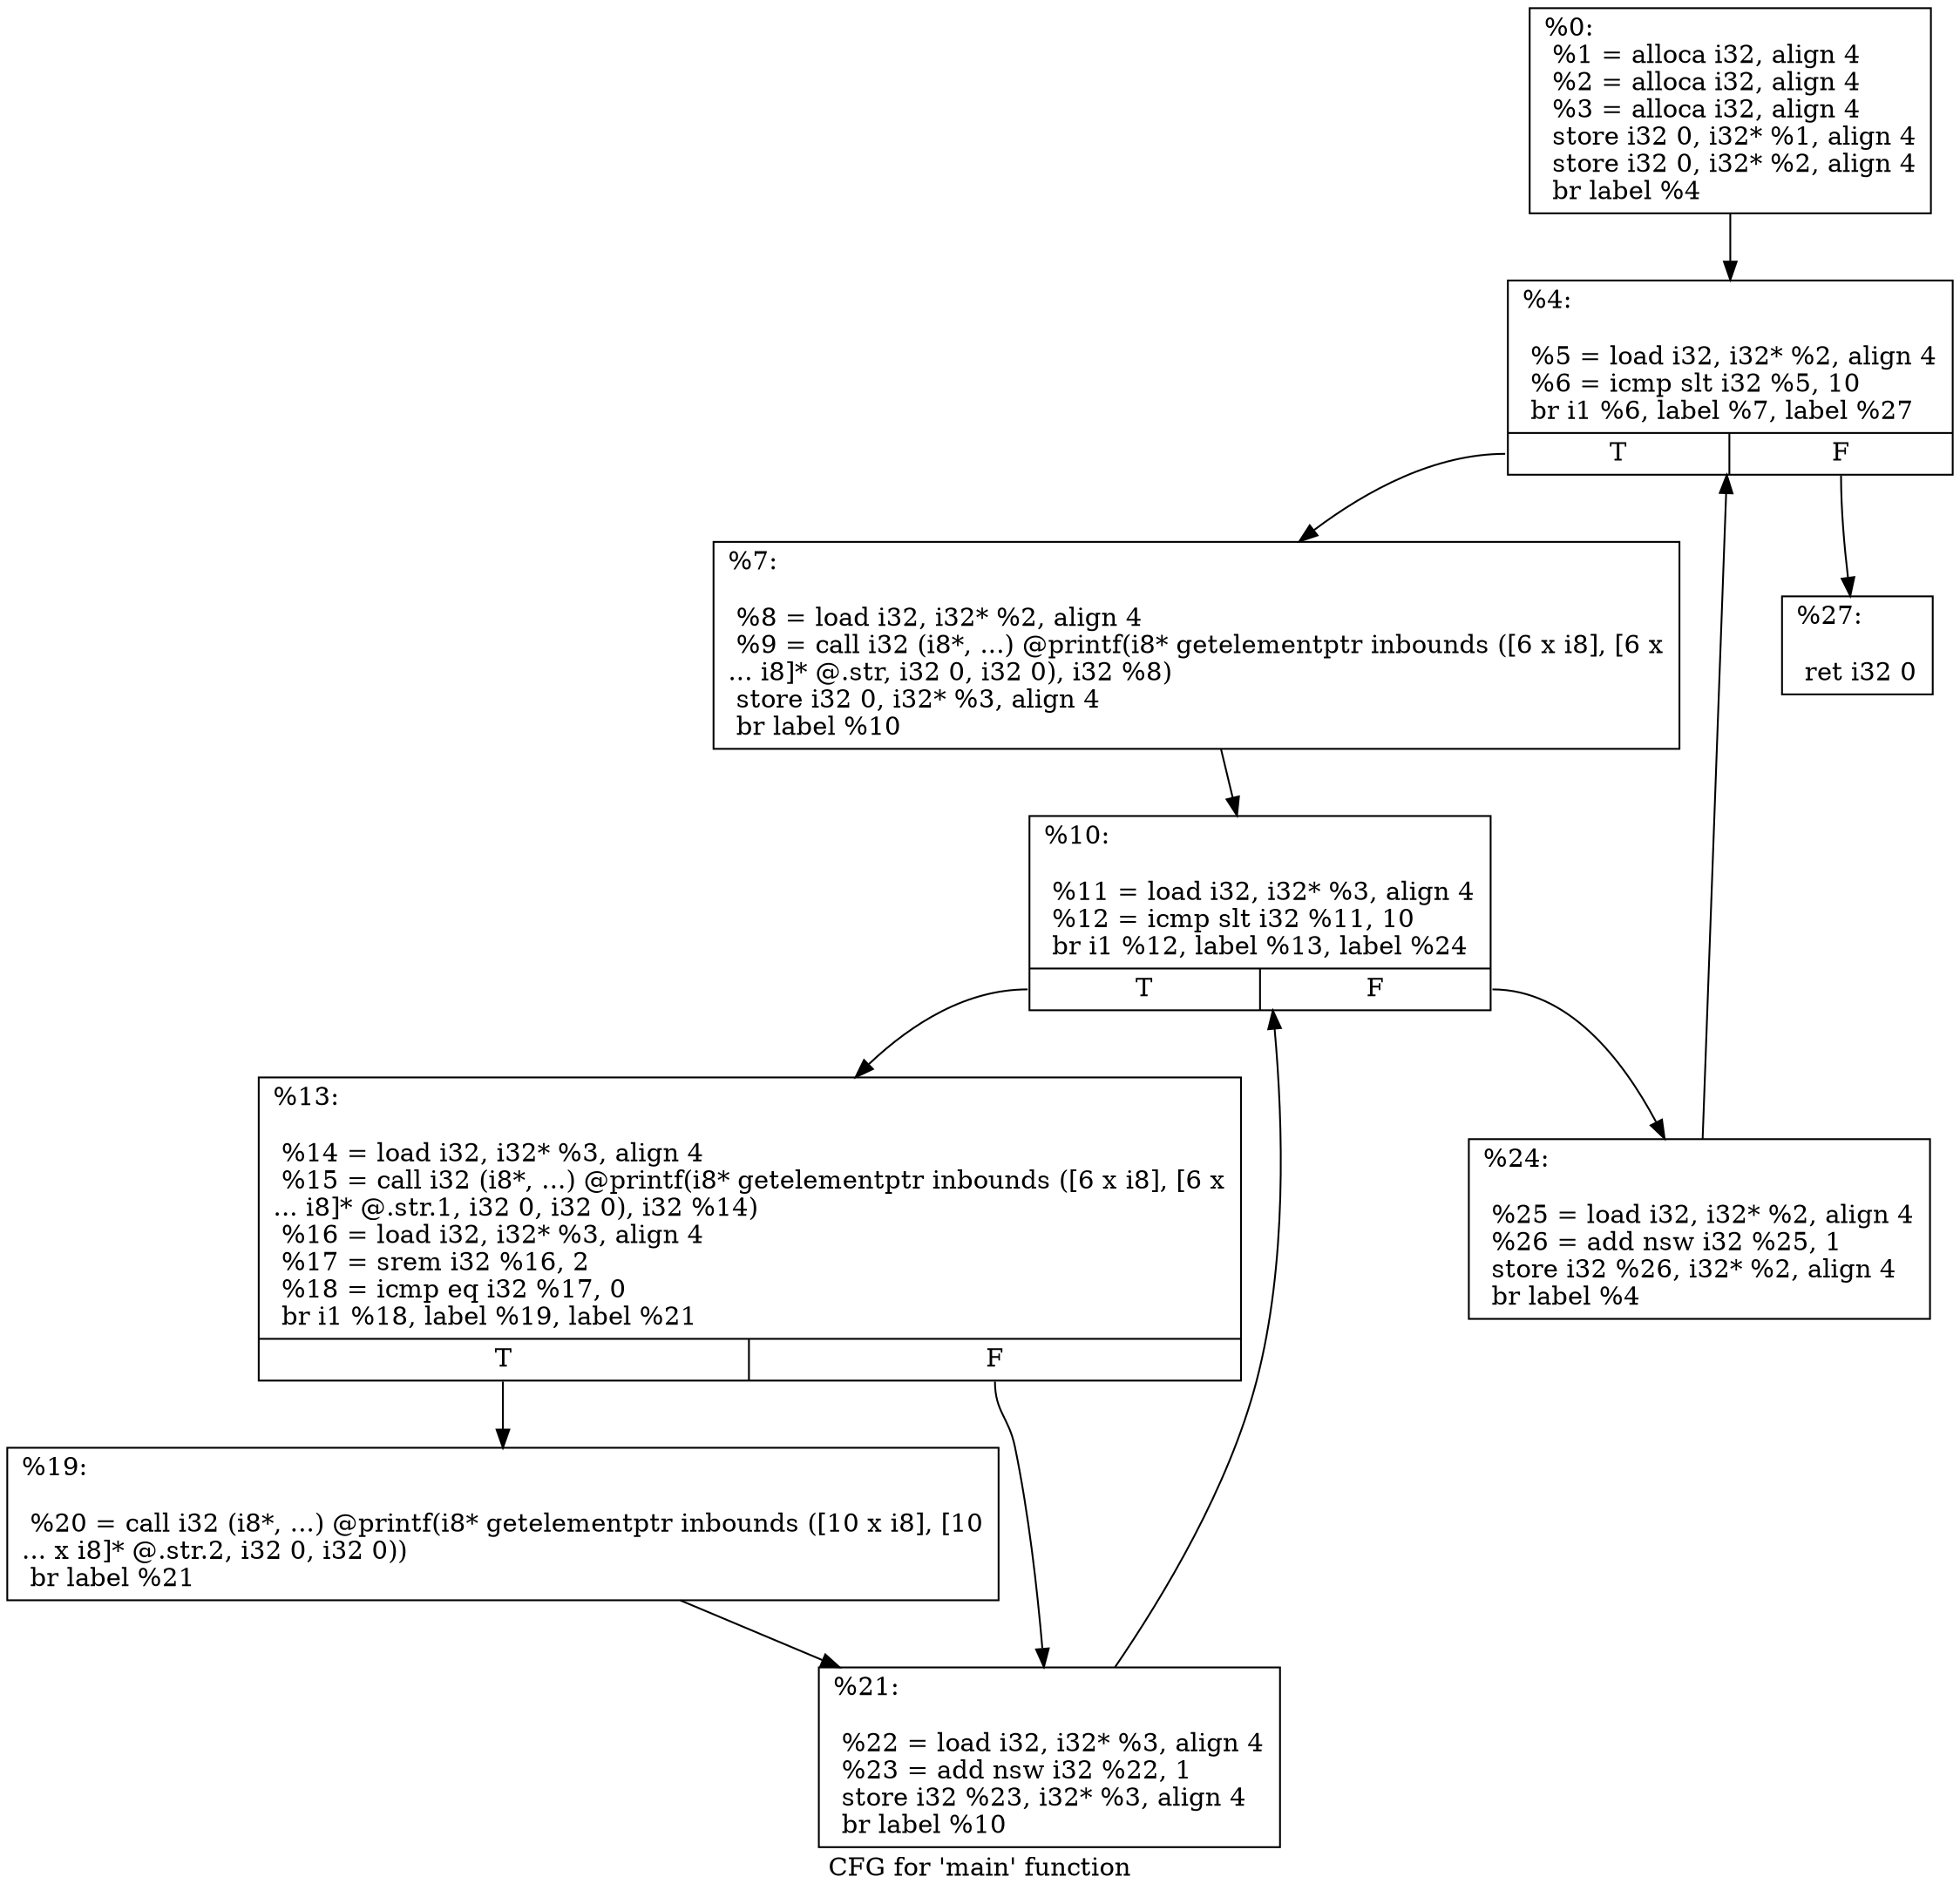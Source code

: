 digraph "CFG for 'main' function" {
	label="CFG for 'main' function";

	Node0x7f8903d12450 [shape=record,label="{%0:\l  %1 = alloca i32, align 4\l  %2 = alloca i32, align 4\l  %3 = alloca i32, align 4\l  store i32 0, i32* %1, align 4\l  store i32 0, i32* %2, align 4\l  br label %4\l}"];
	Node0x7f8903d12450 -> Node0x7f8903d12750;
	Node0x7f8903d12750 [shape=record,label="{%4:\l\l  %5 = load i32, i32* %2, align 4\l  %6 = icmp slt i32 %5, 10\l  br i1 %6, label %7, label %27\l|{<s0>T|<s1>F}}"];
	Node0x7f8903d12750:s0 -> Node0x7f8903d12940;
	Node0x7f8903d12750:s1 -> Node0x7f8903d129d0;
	Node0x7f8903d12940 [shape=record,label="{%7:\l\l  %8 = load i32, i32* %2, align 4\l  %9 = call i32 (i8*, ...) @printf(i8* getelementptr inbounds ([6 x i8], [6 x\l... i8]* @.str, i32 0, i32 0), i32 %8)\l  store i32 0, i32* %3, align 4\l  br label %10\l}"];
	Node0x7f8903d12940 -> Node0x7f8903d13050;
	Node0x7f8903d13050 [shape=record,label="{%10:\l\l  %11 = load i32, i32* %3, align 4\l  %12 = icmp slt i32 %11, 10\l  br i1 %12, label %13, label %24\l|{<s0>T|<s1>F}}"];
	Node0x7f8903d13050:s0 -> Node0x7f8903d13210;
	Node0x7f8903d13050:s1 -> Node0x7f8903d13260;
	Node0x7f8903d13210 [shape=record,label="{%13:\l\l  %14 = load i32, i32* %3, align 4\l  %15 = call i32 (i8*, ...) @printf(i8* getelementptr inbounds ([6 x i8], [6 x\l... i8]* @.str.1, i32 0, i32 0), i32 %14)\l  %16 = load i32, i32* %3, align 4\l  %17 = srem i32 %16, 2\l  %18 = icmp eq i32 %17, 0\l  br i1 %18, label %19, label %21\l|{<s0>T|<s1>F}}"];
	Node0x7f8903d13210:s0 -> Node0x7f8903d13770;
	Node0x7f8903d13210:s1 -> Node0x7f8903d13800;
	Node0x7f8903d13770 [shape=record,label="{%19:\l\l  %20 = call i32 (i8*, ...) @printf(i8* getelementptr inbounds ([10 x i8], [10\l... x i8]* @.str.2, i32 0, i32 0))\l  br label %21\l}"];
	Node0x7f8903d13770 -> Node0x7f8903d13800;
	Node0x7f8903d13800 [shape=record,label="{%21:\l\l  %22 = load i32, i32* %3, align 4\l  %23 = add nsw i32 %22, 1\l  store i32 %23, i32* %3, align 4\l  br label %10\l}"];
	Node0x7f8903d13800 -> Node0x7f8903d13050;
	Node0x7f8903d13260 [shape=record,label="{%24:\l\l  %25 = load i32, i32* %2, align 4\l  %26 = add nsw i32 %25, 1\l  store i32 %26, i32* %2, align 4\l  br label %4\l}"];
	Node0x7f8903d13260 -> Node0x7f8903d12750;
	Node0x7f8903d129d0 [shape=record,label="{%27:\l\l  ret i32 0\l}"];
}
